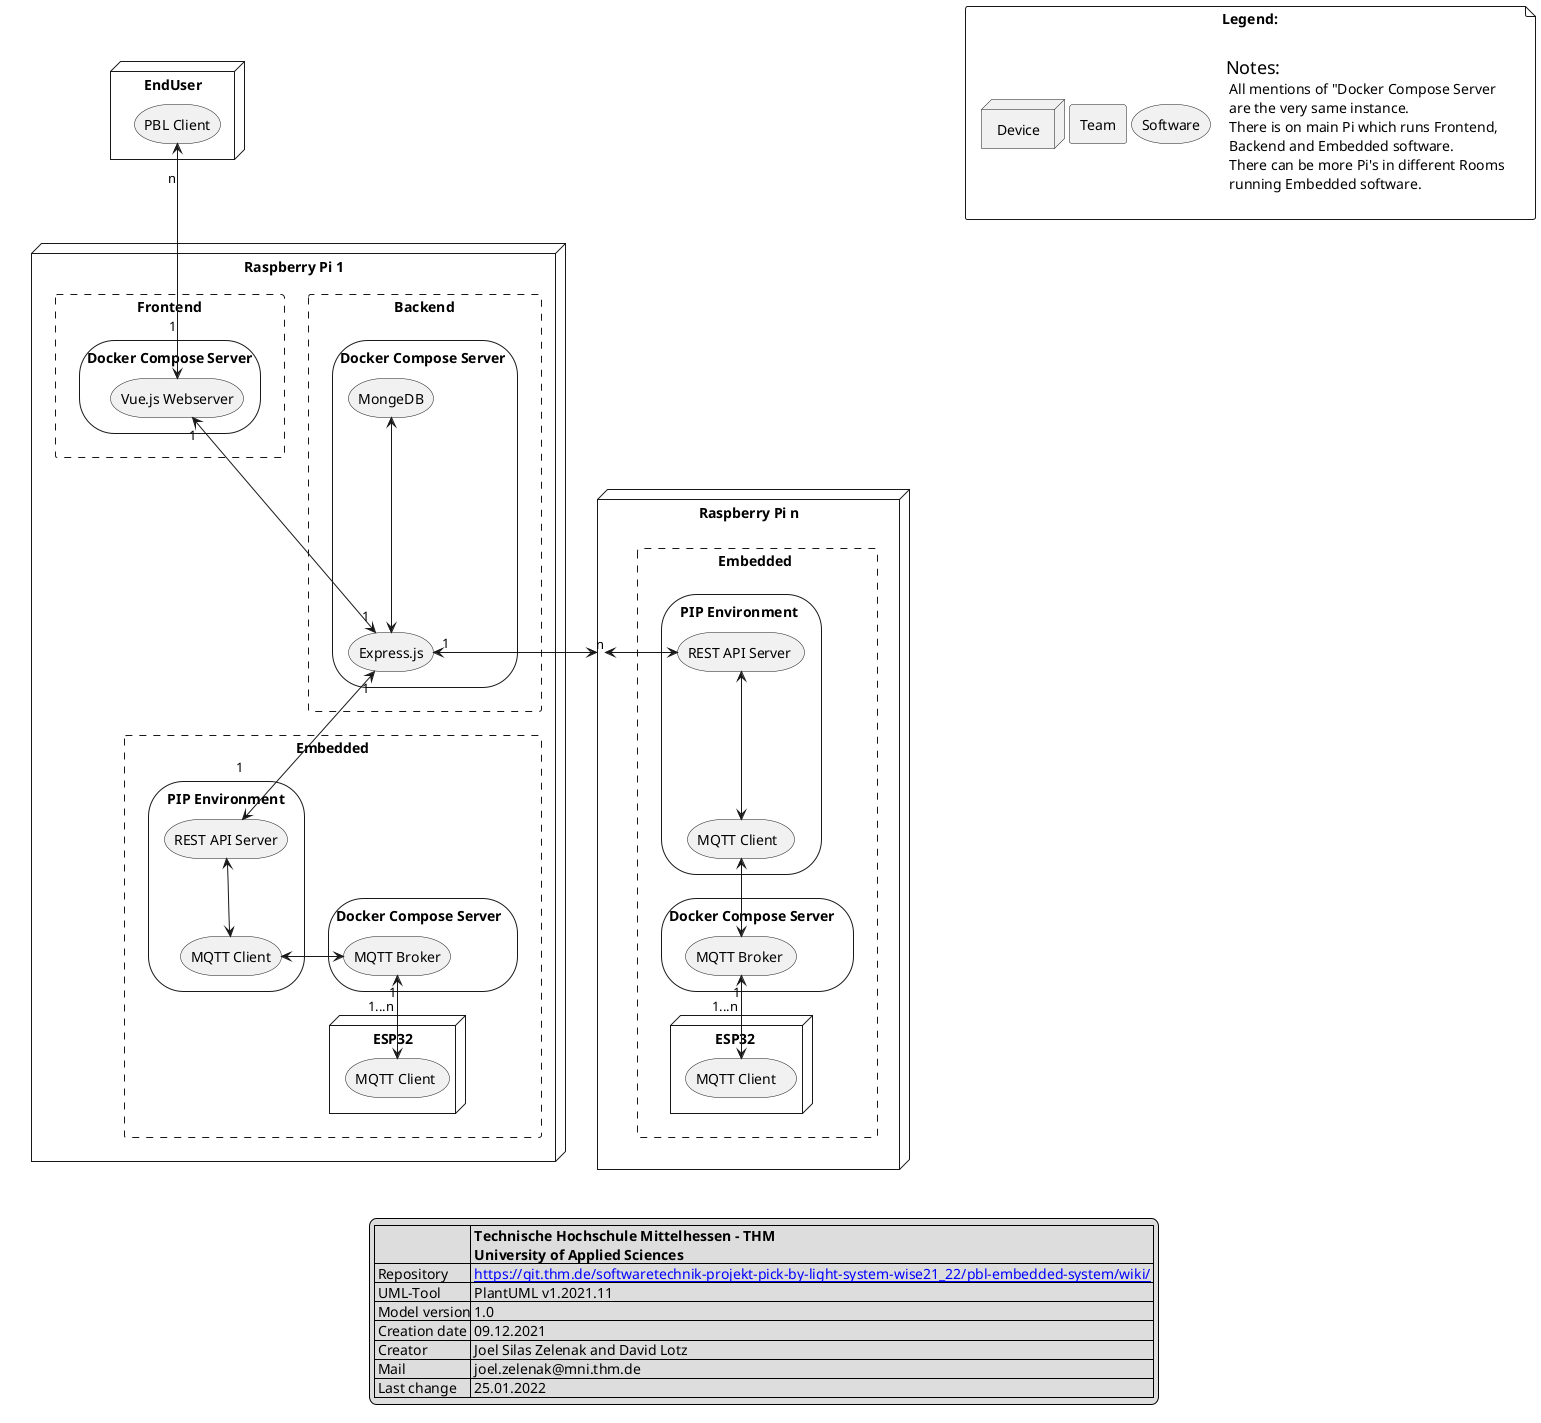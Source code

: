 @startuml

skinparam nodesep 5
skinparam ComponentBorderColor transparent
skinparam Shadowing false

left to right direction
component {
    node "Raspberry Pi n" as n1 {
        rectangle "Embedded " #line.dashed {
            storage "Docker Compose Server   " {
                Storage "MQTT Broker "
            }
            storage "PIP Environment " {
                Storage "MQTT Client  "
                Storage "REST API Server "
                (REST API Server ) <--> (MQTT Client  )
            }
            node "ESP32 " as n2 {
                Storage "MQTT Client   "
            }
            (MQTT Client  ) <--> (MQTT Broker )
            (MQTT Broker ) "1" <--> "\t1...n\n\n" (MQTT Client   )
        }
    }

left to right direction
    node "Raspberry Pi 1" as n3 {
        rectangle "Embedded" #line.dashed {
            storage "Docker Compose Server  " {
                Storage "MQTT Broker"
            }
            storage "PIP Environment" {
                Storage "MQTT Client"
                Storage "REST API Server"
                top to bottom direction
                (REST API Server) <--> (MQTT Client)
            }

            node "ESP32" as n4 {
                Storage "MQTT Client "
            }
            (MQTT Client) <-> (MQTT Broker)
            (MQTT Broker) "1" <--> "\t1...n\n\n" (MQTT Client )
        }

        rectangle "Backend" #line.dashed {
            storage "Docker Compose Server " {
                Storage "MongeDB"
                Storage "Express.js"
            }
        }

        rectangle "Frontend" #line.dashed {
            storage "Docker Compose Server" {
                Storage "Vue.js Webserver"
            }
        }
        (Express.js) "1" <--> "\t 1\n\n" (REST API Server)
    }

    node EndUser {
        Storage "PBL Client"
    }

    (PBL Client) "\nn" <--> "1\n\n" (Vue.js Webserver)
    (Vue.js Webserver) "1" <--> "1" (Express.js)
    (MongeDB) <--> (Express.js)
    (Express.js) "1" <-> "n" n1
    n1 <-> (REST API Server )
}

file "Legend:" {
    node "Device" as n5
    rectangle "Team"
    storage "Software"
    label "<size:18>Notes:</size> \n All mentions of "Docker Compose Server \n are the very same instance. \n There is on main Pi which runs Frontend, \n Backend and Embedded software. \n There can be more Pi's in different Rooms \n running Embedded software." as l1

    n5 -[hidden] Team
    Team -[hidden] Software
    Software -[hidden] l1
}

legend bottom
  | |= Technische Hochschule Mittelhessen – THM \n University of Applied Sciences |
  | Repository | [[https://git.thm.de/softwaretechnik-projekt-pick-by-light-system-wise21_22/pbl-embedded-system/wiki/]] |
  | UML-Tool| PlantUML v1.2021.11|
  | Model version| 1.0 |
  | Creation date| 09.12.2021 |
  | Creator| Joel Silas Zelenak and David Lotz |
  | Mail | joel.zelenak@mni.thm.de |
  | Last change| 25.01.2022 |
end legend

@enduml
